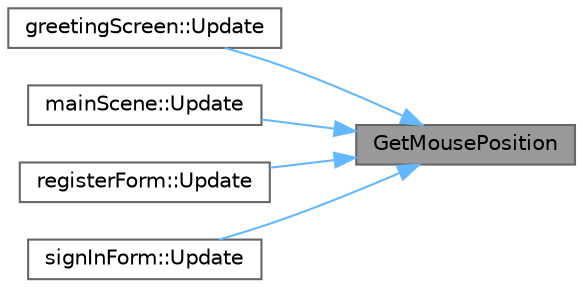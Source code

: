 digraph "GetMousePosition"
{
 // INTERACTIVE_SVG=YES
 // LATEX_PDF_SIZE
  bgcolor="transparent";
  edge [fontname=Helvetica,fontsize=10,labelfontname=Helvetica,labelfontsize=10];
  node [fontname=Helvetica,fontsize=10,shape=box,height=0.2,width=0.4];
  rankdir="RL";
  Node1 [label="GetMousePosition",height=0.2,width=0.4,color="gray40", fillcolor="grey60", style="filled", fontcolor="black",tooltip=" "];
  Node1 -> Node2 [dir="back",color="steelblue1",style="solid"];
  Node2 [label="greetingScreen::Update",height=0.2,width=0.4,color="grey40", fillcolor="white", style="filled",URL="$classgreeting_screen.html#af758ab844dd9b304be462281b90222e8",tooltip=" "];
  Node1 -> Node3 [dir="back",color="steelblue1",style="solid"];
  Node3 [label="mainScene::Update",height=0.2,width=0.4,color="grey40", fillcolor="white", style="filled",URL="$classmain_scene.html#a462b45f1597dfe7e83d76ea085d9cbf7",tooltip=" "];
  Node1 -> Node4 [dir="back",color="steelblue1",style="solid"];
  Node4 [label="registerForm::Update",height=0.2,width=0.4,color="grey40", fillcolor="white", style="filled",URL="$classregister_form.html#a550f3b9c17c6aaef5861bb00d1378bda",tooltip=" "];
  Node1 -> Node5 [dir="back",color="steelblue1",style="solid"];
  Node5 [label="signInForm::Update",height=0.2,width=0.4,color="grey40", fillcolor="white", style="filled",URL="$classsign_in_form.html#aa4a5117e37796f44a6dca571772ebf5b",tooltip=" "];
}

